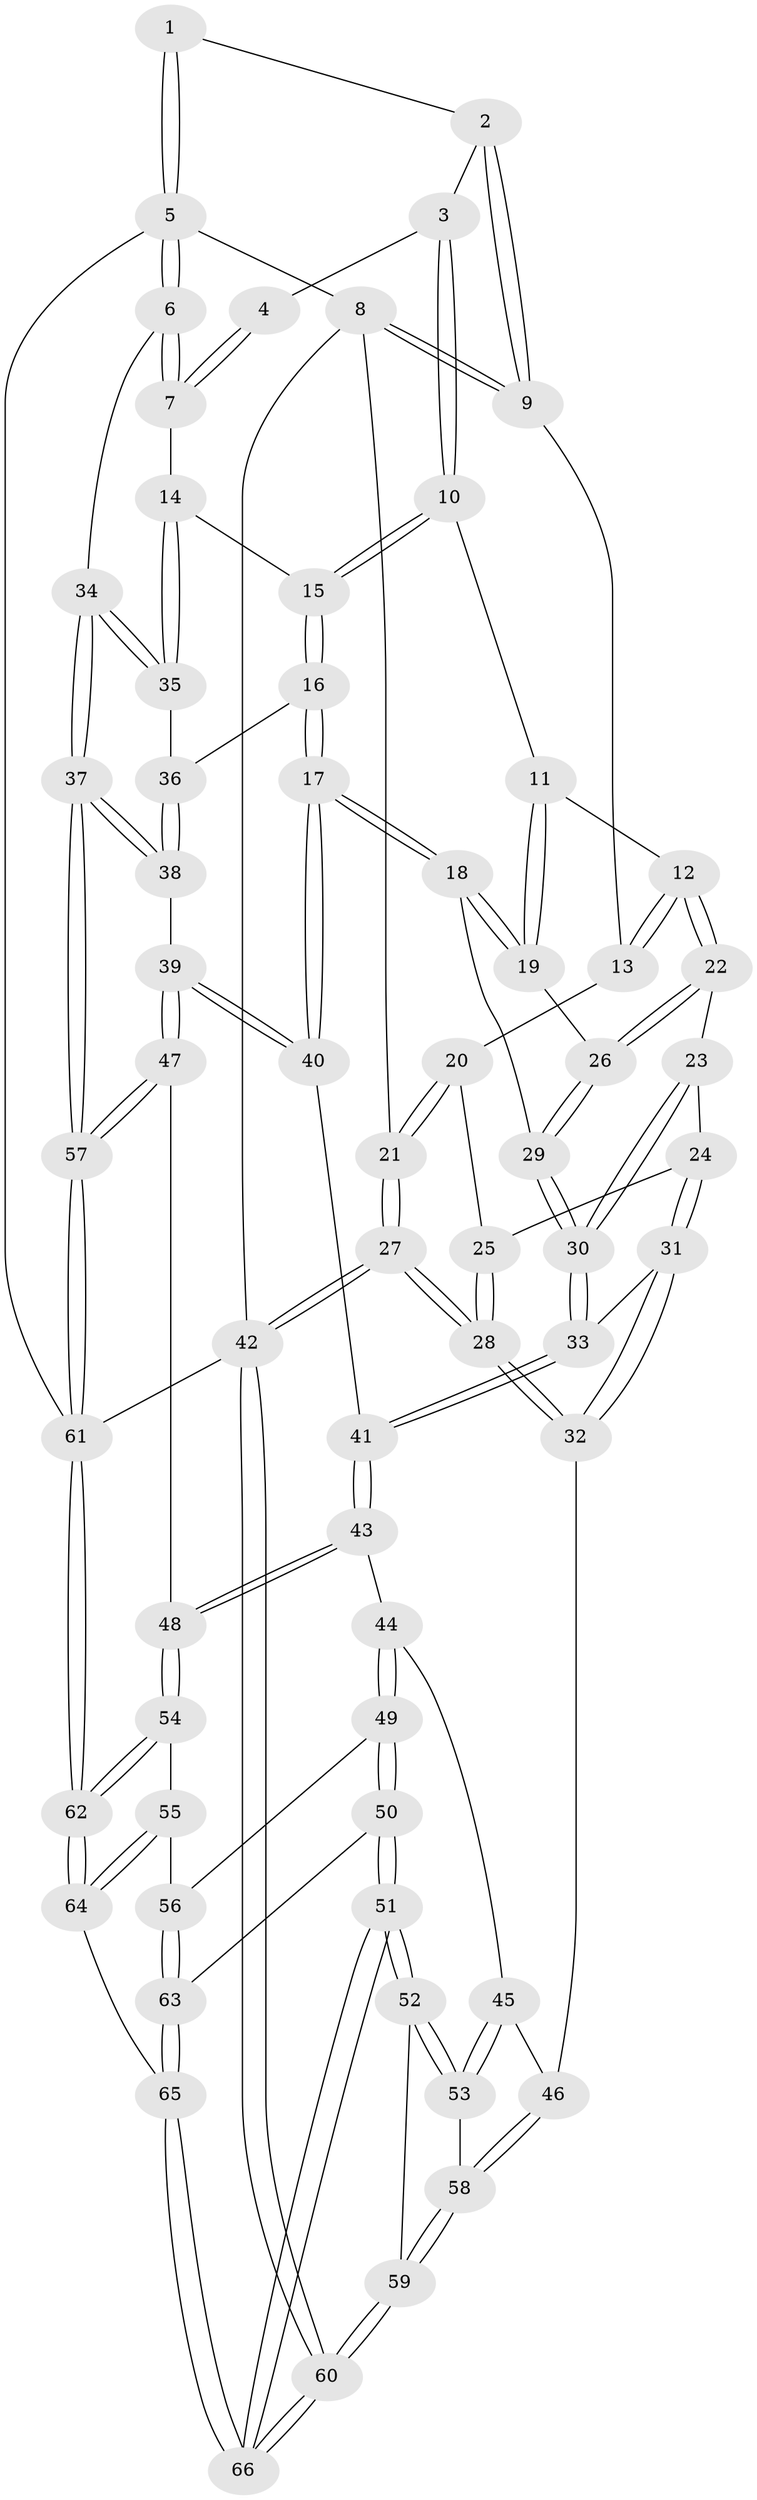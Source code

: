 // Generated by graph-tools (version 1.1) at 2025/38/03/09/25 02:38:48]
// undirected, 66 vertices, 162 edges
graph export_dot {
graph [start="1"]
  node [color=gray90,style=filled];
  1 [pos="+0.8476960697350616+0"];
  2 [pos="+0.31460894149885227+0"];
  3 [pos="+0.7130422800454665+0.10604107712636028"];
  4 [pos="+0.7903152840998453+0"];
  5 [pos="+1+0"];
  6 [pos="+1+0.16950375547613797"];
  7 [pos="+0.9850164471177555+0.22629554409870328"];
  8 [pos="+0+0"];
  9 [pos="+0.30622370566806306+0"];
  10 [pos="+0.7062604111695635+0.17032013219232148"];
  11 [pos="+0.5896171496249458+0.22262325933930982"];
  12 [pos="+0.35236246566438684+0.11759954835193044"];
  13 [pos="+0.3409877307826621+0.10231958960956036"];
  14 [pos="+0.8595435963320455+0.29068553420340215"];
  15 [pos="+0.8517269240918565+0.2912267350965909"];
  16 [pos="+0.7392127897873431+0.42078854042608865"];
  17 [pos="+0.6624656746580773+0.48323539648382857"];
  18 [pos="+0.6170280548650889+0.42552369257531136"];
  19 [pos="+0.5895164268538955+0.37435085136505036"];
  20 [pos="+0.209885480514448+0.22988984988669978"];
  21 [pos="+0+0.21895067869095097"];
  22 [pos="+0.3585674541425621+0.16339222469732625"];
  23 [pos="+0.30241367695792865+0.36880945048860303"];
  24 [pos="+0.2358011677972845+0.3813730255877358"];
  25 [pos="+0.18616895237009248+0.2995046309977452"];
  26 [pos="+0.43054127048902263+0.35345493662198696"];
  27 [pos="+0+0.5390569060669744"];
  28 [pos="+0+0.5410268189128252"];
  29 [pos="+0.3919059494923951+0.4478496592067265"];
  30 [pos="+0.3732899457227282+0.47300799244323055"];
  31 [pos="+0.20942036924530233+0.48279666733234655"];
  32 [pos="+0+0.5726295764652642"];
  33 [pos="+0.3653720930631349+0.5053690327816637"];
  34 [pos="+1+0.5944152790632564"];
  35 [pos="+0.9345266064432507+0.46497530690247685"];
  36 [pos="+0.8863786111751979+0.49909428068043443"];
  37 [pos="+1+0.7549557807949616"];
  38 [pos="+0.8219757002042514+0.6248865720356546"];
  39 [pos="+0.6795623483690517+0.623384966938108"];
  40 [pos="+0.654971614133365+0.5554321943446451"];
  41 [pos="+0.38191001368312255+0.5404822404560637"];
  42 [pos="+0+1"];
  43 [pos="+0.35202096280842093+0.6532851316696868"];
  44 [pos="+0.34277123074076693+0.6659095374413463"];
  45 [pos="+0.2550856871602155+0.6767170072685589"];
  46 [pos="+0.05900172167773103+0.642653025033234"];
  47 [pos="+0.651383274942612+0.7067248251184621"];
  48 [pos="+0.6485762894435422+0.7096134974145795"];
  49 [pos="+0.3854390150706046+0.7968567723857635"];
  50 [pos="+0.329451964145553+0.8704049452622366"];
  51 [pos="+0.2705010500585975+0.9032909369530415"];
  52 [pos="+0.2690277842643374+0.9023611492307569"];
  53 [pos="+0.2460930489544377+0.8564293269789807"];
  54 [pos="+0.6194529039668589+0.7600934871411076"];
  55 [pos="+0.5620162488523607+0.8060397998293042"];
  56 [pos="+0.501178889372462+0.8166841894343927"];
  57 [pos="+1+1"];
  58 [pos="+0.08329342977879749+0.7089922182765229"];
  59 [pos="+0.0975811724856046+0.9014478584414208"];
  60 [pos="+0+1"];
  61 [pos="+1+1"];
  62 [pos="+0.8328622399922644+1"];
  63 [pos="+0.44254880173324534+0.9534226884675397"];
  64 [pos="+0.5502851354108296+1"];
  65 [pos="+0.5304024981919854+1"];
  66 [pos="+0.2804021388601911+1"];
  1 -- 2;
  1 -- 5;
  1 -- 5;
  2 -- 3;
  2 -- 9;
  2 -- 9;
  3 -- 4;
  3 -- 10;
  3 -- 10;
  4 -- 7;
  4 -- 7;
  5 -- 6;
  5 -- 6;
  5 -- 8;
  5 -- 61;
  6 -- 7;
  6 -- 7;
  6 -- 34;
  7 -- 14;
  8 -- 9;
  8 -- 9;
  8 -- 21;
  8 -- 42;
  9 -- 13;
  10 -- 11;
  10 -- 15;
  10 -- 15;
  11 -- 12;
  11 -- 19;
  11 -- 19;
  12 -- 13;
  12 -- 13;
  12 -- 22;
  12 -- 22;
  13 -- 20;
  14 -- 15;
  14 -- 35;
  14 -- 35;
  15 -- 16;
  15 -- 16;
  16 -- 17;
  16 -- 17;
  16 -- 36;
  17 -- 18;
  17 -- 18;
  17 -- 40;
  17 -- 40;
  18 -- 19;
  18 -- 19;
  18 -- 29;
  19 -- 26;
  20 -- 21;
  20 -- 21;
  20 -- 25;
  21 -- 27;
  21 -- 27;
  22 -- 23;
  22 -- 26;
  22 -- 26;
  23 -- 24;
  23 -- 30;
  23 -- 30;
  24 -- 25;
  24 -- 31;
  24 -- 31;
  25 -- 28;
  25 -- 28;
  26 -- 29;
  26 -- 29;
  27 -- 28;
  27 -- 28;
  27 -- 42;
  27 -- 42;
  28 -- 32;
  28 -- 32;
  29 -- 30;
  29 -- 30;
  30 -- 33;
  30 -- 33;
  31 -- 32;
  31 -- 32;
  31 -- 33;
  32 -- 46;
  33 -- 41;
  33 -- 41;
  34 -- 35;
  34 -- 35;
  34 -- 37;
  34 -- 37;
  35 -- 36;
  36 -- 38;
  36 -- 38;
  37 -- 38;
  37 -- 38;
  37 -- 57;
  37 -- 57;
  38 -- 39;
  39 -- 40;
  39 -- 40;
  39 -- 47;
  39 -- 47;
  40 -- 41;
  41 -- 43;
  41 -- 43;
  42 -- 60;
  42 -- 60;
  42 -- 61;
  43 -- 44;
  43 -- 48;
  43 -- 48;
  44 -- 45;
  44 -- 49;
  44 -- 49;
  45 -- 46;
  45 -- 53;
  45 -- 53;
  46 -- 58;
  46 -- 58;
  47 -- 48;
  47 -- 57;
  47 -- 57;
  48 -- 54;
  48 -- 54;
  49 -- 50;
  49 -- 50;
  49 -- 56;
  50 -- 51;
  50 -- 51;
  50 -- 63;
  51 -- 52;
  51 -- 52;
  51 -- 66;
  51 -- 66;
  52 -- 53;
  52 -- 53;
  52 -- 59;
  53 -- 58;
  54 -- 55;
  54 -- 62;
  54 -- 62;
  55 -- 56;
  55 -- 64;
  55 -- 64;
  56 -- 63;
  56 -- 63;
  57 -- 61;
  57 -- 61;
  58 -- 59;
  58 -- 59;
  59 -- 60;
  59 -- 60;
  60 -- 66;
  60 -- 66;
  61 -- 62;
  61 -- 62;
  62 -- 64;
  62 -- 64;
  63 -- 65;
  63 -- 65;
  64 -- 65;
  65 -- 66;
  65 -- 66;
}
